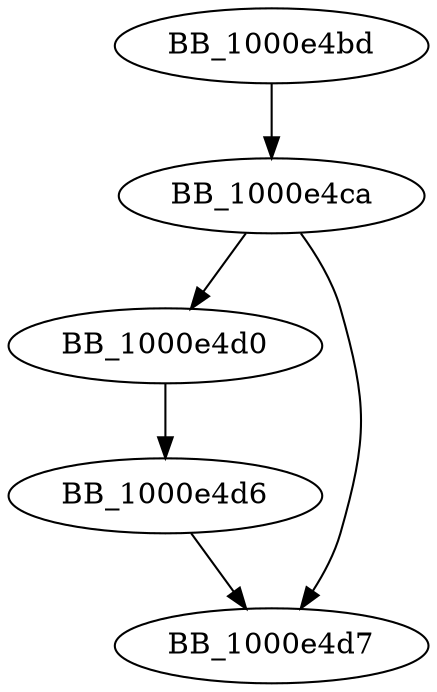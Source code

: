 DiGraph sub_1000E4BD{
BB_1000e4bd->BB_1000e4ca
BB_1000e4ca->BB_1000e4d0
BB_1000e4ca->BB_1000e4d7
BB_1000e4d0->BB_1000e4d6
BB_1000e4d6->BB_1000e4d7
}
